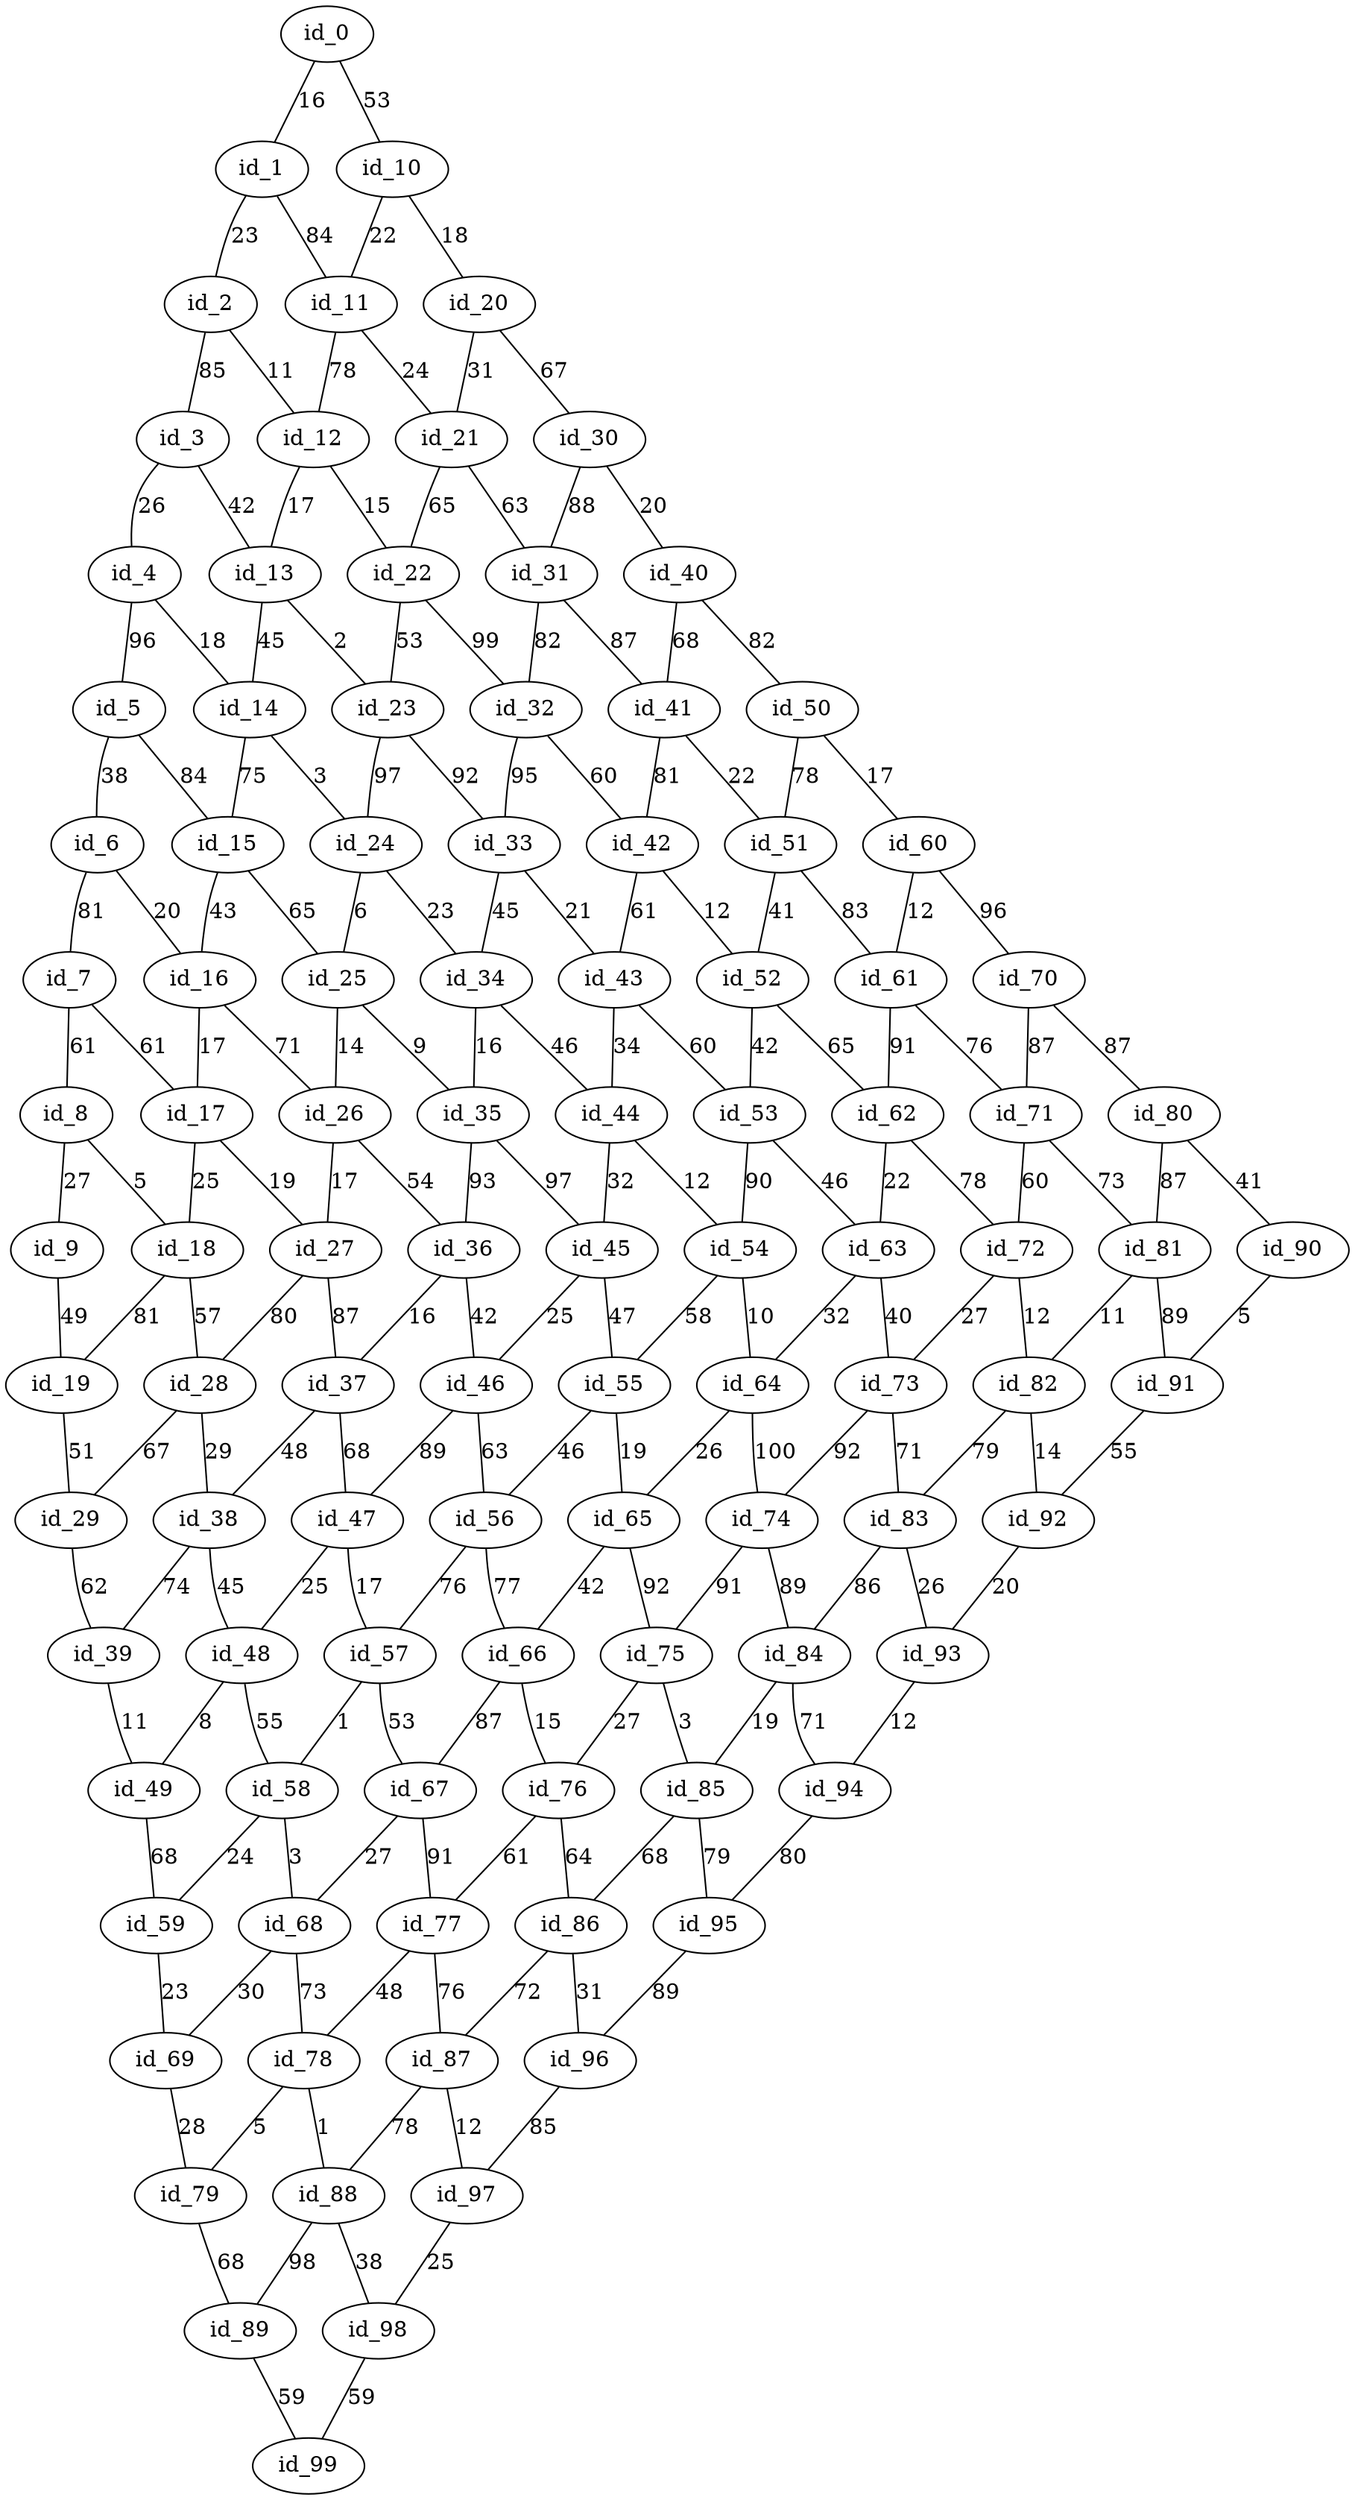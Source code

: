 graph GR{
id_0;
id_1;
id_2;
id_3;
id_4;
id_5;
id_6;
id_7;
id_8;
id_9;
id_10;
id_11;
id_12;
id_13;
id_14;
id_15;
id_16;
id_17;
id_18;
id_19;
id_20;
id_21;
id_22;
id_23;
id_24;
id_25;
id_26;
id_27;
id_28;
id_29;
id_30;
id_31;
id_32;
id_33;
id_34;
id_35;
id_36;
id_37;
id_38;
id_39;
id_40;
id_41;
id_42;
id_43;
id_44;
id_45;
id_46;
id_47;
id_48;
id_49;
id_50;
id_51;
id_52;
id_53;
id_54;
id_55;
id_56;
id_57;
id_58;
id_59;
id_60;
id_61;
id_62;
id_63;
id_64;
id_65;
id_66;
id_67;
id_68;
id_69;
id_70;
id_71;
id_72;
id_73;
id_74;
id_75;
id_76;
id_77;
id_78;
id_79;
id_80;
id_81;
id_82;
id_83;
id_84;
id_85;
id_86;
id_87;
id_88;
id_89;
id_90;
id_91;
id_92;
id_93;
id_94;
id_95;
id_96;
id_97;
id_98;
id_99;
id_0--id_1[label=16];
id_1--id_2[label=23];
id_2--id_3[label=85];
id_3--id_4[label=26];
id_4--id_5[label=96];
id_5--id_6[label=38];
id_6--id_7[label=81];
id_7--id_8[label=61];
id_8--id_9[label=27];
id_10--id_11[label=22];
id_11--id_12[label=78];
id_12--id_13[label=17];
id_13--id_14[label=45];
id_14--id_15[label=75];
id_15--id_16[label=43];
id_16--id_17[label=17];
id_17--id_18[label=25];
id_18--id_19[label=81];
id_20--id_21[label=31];
id_21--id_22[label=65];
id_22--id_23[label=53];
id_23--id_24[label=97];
id_24--id_25[label=6];
id_25--id_26[label=14];
id_26--id_27[label=17];
id_27--id_28[label=80];
id_28--id_29[label=67];
id_30--id_31[label=88];
id_31--id_32[label=82];
id_32--id_33[label=95];
id_33--id_34[label=45];
id_34--id_35[label=16];
id_35--id_36[label=93];
id_36--id_37[label=16];
id_37--id_38[label=48];
id_38--id_39[label=74];
id_40--id_41[label=68];
id_41--id_42[label=81];
id_42--id_43[label=61];
id_43--id_44[label=34];
id_44--id_45[label=32];
id_45--id_46[label=25];
id_46--id_47[label=89];
id_47--id_48[label=25];
id_48--id_49[label=8];
id_50--id_51[label=78];
id_51--id_52[label=41];
id_52--id_53[label=42];
id_53--id_54[label=90];
id_54--id_55[label=58];
id_55--id_56[label=46];
id_56--id_57[label=76];
id_57--id_58[label=1];
id_58--id_59[label=24];
id_60--id_61[label=12];
id_61--id_62[label=91];
id_62--id_63[label=22];
id_63--id_64[label=32];
id_64--id_65[label=26];
id_65--id_66[label=42];
id_66--id_67[label=87];
id_67--id_68[label=27];
id_68--id_69[label=30];
id_70--id_71[label=87];
id_71--id_72[label=60];
id_72--id_73[label=27];
id_73--id_74[label=92];
id_74--id_75[label=91];
id_75--id_76[label=27];
id_76--id_77[label=61];
id_77--id_78[label=48];
id_78--id_79[label=5];
id_80--id_81[label=87];
id_81--id_82[label=11];
id_82--id_83[label=79];
id_83--id_84[label=86];
id_84--id_85[label=19];
id_85--id_86[label=68];
id_86--id_87[label=72];
id_87--id_88[label=78];
id_88--id_89[label=98];
id_90--id_91[label=5];
id_91--id_92[label=55];
id_92--id_93[label=20];
id_93--id_94[label=12];
id_94--id_95[label=80];
id_95--id_96[label=89];
id_96--id_97[label=85];
id_97--id_98[label=25];
id_98--id_99[label=59];
id_0--id_10[label=53];
id_1--id_11[label=84];
id_2--id_12[label=11];
id_3--id_13[label=42];
id_4--id_14[label=18];
id_5--id_15[label=84];
id_6--id_16[label=20];
id_7--id_17[label=61];
id_8--id_18[label=5];
id_9--id_19[label=49];
id_10--id_20[label=18];
id_11--id_21[label=24];
id_12--id_22[label=15];
id_13--id_23[label=2];
id_14--id_24[label=3];
id_15--id_25[label=65];
id_16--id_26[label=71];
id_17--id_27[label=19];
id_18--id_28[label=57];
id_19--id_29[label=51];
id_20--id_30[label=67];
id_21--id_31[label=63];
id_22--id_32[label=99];
id_23--id_33[label=92];
id_24--id_34[label=23];
id_25--id_35[label=9];
id_26--id_36[label=54];
id_27--id_37[label=87];
id_28--id_38[label=29];
id_29--id_39[label=62];
id_30--id_40[label=20];
id_31--id_41[label=87];
id_32--id_42[label=60];
id_33--id_43[label=21];
id_34--id_44[label=46];
id_35--id_45[label=97];
id_36--id_46[label=42];
id_37--id_47[label=68];
id_38--id_48[label=45];
id_39--id_49[label=11];
id_40--id_50[label=82];
id_41--id_51[label=22];
id_42--id_52[label=12];
id_43--id_53[label=60];
id_44--id_54[label=12];
id_45--id_55[label=47];
id_46--id_56[label=63];
id_47--id_57[label=17];
id_48--id_58[label=55];
id_49--id_59[label=68];
id_50--id_60[label=17];
id_51--id_61[label=83];
id_52--id_62[label=65];
id_53--id_63[label=46];
id_54--id_64[label=10];
id_55--id_65[label=19];
id_56--id_66[label=77];
id_57--id_67[label=53];
id_58--id_68[label=3];
id_59--id_69[label=23];
id_60--id_70[label=96];
id_61--id_71[label=76];
id_62--id_72[label=78];
id_63--id_73[label=40];
id_64--id_74[label=100];
id_65--id_75[label=92];
id_66--id_76[label=15];
id_67--id_77[label=91];
id_68--id_78[label=73];
id_69--id_79[label=28];
id_70--id_80[label=87];
id_71--id_81[label=73];
id_72--id_82[label=12];
id_73--id_83[label=71];
id_74--id_84[label=89];
id_75--id_85[label=3];
id_76--id_86[label=64];
id_77--id_87[label=76];
id_78--id_88[label=1];
id_79--id_89[label=68];
id_80--id_90[label=41];
id_81--id_91[label=89];
id_82--id_92[label=14];
id_83--id_93[label=26];
id_84--id_94[label=71];
id_85--id_95[label=79];
id_86--id_96[label=31];
id_87--id_97[label=12];
id_88--id_98[label=38];
id_89--id_99[label=59];
}